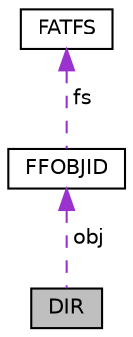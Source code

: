 digraph "DIR"
{
 // LATEX_PDF_SIZE
  edge [fontname="Helvetica",fontsize="10",labelfontname="Helvetica",labelfontsize="10"];
  node [fontname="Helvetica",fontsize="10",shape=record];
  Node1 [label="DIR",height=0.2,width=0.4,color="black", fillcolor="grey75", style="filled", fontcolor="black",tooltip=" "];
  Node2 -> Node1 [dir="back",color="darkorchid3",fontsize="10",style="dashed",label=" obj" ,fontname="Helvetica"];
  Node2 [label="FFOBJID",height=0.2,width=0.4,color="black", fillcolor="white", style="filled",URL="$d0/db8/structFFOBJID.html",tooltip=" "];
  Node3 -> Node2 [dir="back",color="darkorchid3",fontsize="10",style="dashed",label=" fs" ,fontname="Helvetica"];
  Node3 [label="FATFS",height=0.2,width=0.4,color="black", fillcolor="white", style="filled",URL="$db/d75/structFATFS.html",tooltip=" "];
}
